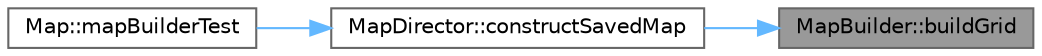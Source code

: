 digraph "MapBuilder::buildGrid"
{
 // LATEX_PDF_SIZE
  bgcolor="transparent";
  edge [fontname=Helvetica,fontsize=10,labelfontname=Helvetica,labelfontsize=10];
  node [fontname=Helvetica,fontsize=10,shape=box,height=0.2,width=0.4];
  rankdir="RL";
  Node1 [id="Node000001",label="MapBuilder::buildGrid",height=0.2,width=0.4,color="gray40", fillcolor="grey60", style="filled", fontcolor="black",tooltip="Builds the grid of the map."];
  Node1 -> Node2 [id="edge1_Node000001_Node000002",dir="back",color="steelblue1",style="solid",tooltip=" "];
  Node2 [id="Node000002",label="MapDirector::constructSavedMap",height=0.2,width=0.4,color="grey40", fillcolor="white", style="filled",URL="$class_map_director.html#a18483c41f45437d7471f1dfb111eed2f",tooltip="Constructs a map using the SavedMapBuilderFromStringRepresentation."];
  Node2 -> Node3 [id="edge2_Node000002_Node000003",dir="back",color="steelblue1",style="solid",tooltip=" "];
  Node3 [id="Node000003",label="Map::mapBuilderTest",height=0.2,width=0.4,color="grey40", fillcolor="white", style="filled",URL="$class_map.html#a10a4e88c5ec44666672e1d6ff934ccbe",tooltip="Test function for the map builder."];
}
